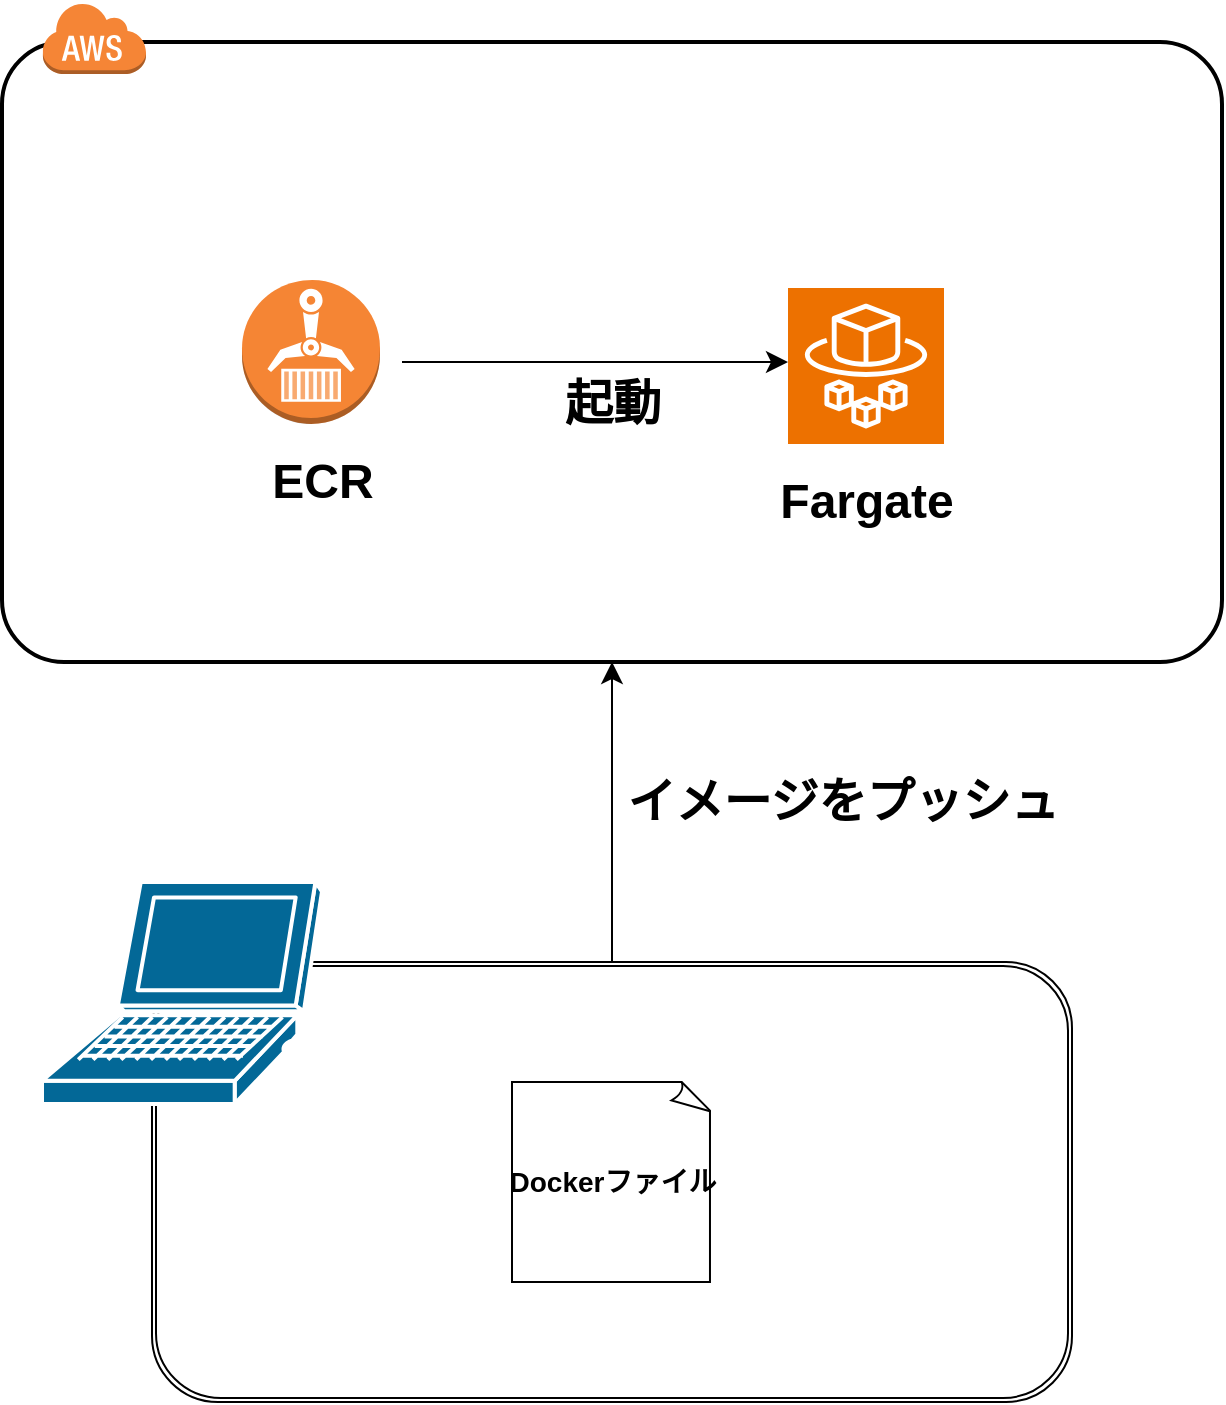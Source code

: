 <mxfile version="26.0.16">
  <diagram name="ページ1" id="OytOmrpAmZ5cVFtzc5cP">
    <mxGraphModel dx="1312" dy="996" grid="1" gridSize="10" guides="1" tooltips="1" connect="1" arrows="1" fold="1" page="1" pageScale="1" pageWidth="1169" pageHeight="827" math="0" shadow="0">
      <root>
        <mxCell id="0" />
        <mxCell id="1" parent="0" />
        <mxCell id="QPz7g_WARua-E5LlP3eX-6" value="" style="shape=ext;double=1;rounded=1;whiteSpace=wrap;html=1;" vertex="1" parent="1">
          <mxGeometry x="415" y="600" width="460" height="220" as="geometry" />
        </mxCell>
        <mxCell id="QPz7g_WARua-E5LlP3eX-1" value="" style="shape=mxgraph.cisco.computers_and_peripherals.laptop;html=1;pointerEvents=1;dashed=0;fillColor=#036897;strokeColor=#ffffff;strokeWidth=2;verticalLabelPosition=bottom;verticalAlign=top;align=center;outlineConnect=0;" vertex="1" parent="1">
          <mxGeometry x="360" y="560" width="140" height="111" as="geometry" />
        </mxCell>
        <mxCell id="QPz7g_WARua-E5LlP3eX-2" value="" style="whiteSpace=wrap;html=1;shape=mxgraph.basic.document" vertex="1" parent="1">
          <mxGeometry x="595" y="660" width="100" height="100" as="geometry" />
        </mxCell>
        <mxCell id="QPz7g_WARua-E5LlP3eX-3" value="" style="rounded=1;arcSize=10;dashed=0;fillColor=none;gradientColor=none;strokeWidth=2;" vertex="1" parent="1">
          <mxGeometry x="340" y="140" width="610" height="310" as="geometry" />
        </mxCell>
        <mxCell id="QPz7g_WARua-E5LlP3eX-4" value="" style="dashed=0;html=1;shape=mxgraph.aws3.cloud;fillColor=#F58536;gradientColor=none;dashed=0;" vertex="1" parent="1">
          <mxGeometry x="360" y="120" width="52" height="36" as="geometry" />
        </mxCell>
        <mxCell id="QPz7g_WARua-E5LlP3eX-7" value="" style="edgeStyle=segmentEdgeStyle;endArrow=classic;html=1;curved=0;rounded=0;endSize=8;startSize=8;" edge="1" parent="1" target="QPz7g_WARua-E5LlP3eX-3">
          <mxGeometry width="50" height="50" relative="1" as="geometry">
            <mxPoint x="630" y="600" as="sourcePoint" />
            <mxPoint x="680" y="550" as="targetPoint" />
          </mxGeometry>
        </mxCell>
        <mxCell id="QPz7g_WARua-E5LlP3eX-8" value="Dockerファイル" style="text;strokeColor=none;fillColor=none;html=1;fontSize=14;fontStyle=1;verticalAlign=middle;align=center;" vertex="1" parent="1">
          <mxGeometry x="610" y="705" width="70" height="10" as="geometry" />
        </mxCell>
        <mxCell id="QPz7g_WARua-E5LlP3eX-10" value="イメージをプッシュ" style="text;strokeColor=none;fillColor=none;html=1;fontSize=24;fontStyle=1;verticalAlign=middle;align=center;" vertex="1" parent="1">
          <mxGeometry x="710" y="500" width="100" height="40" as="geometry" />
        </mxCell>
        <mxCell id="QPz7g_WARua-E5LlP3eX-11" value="" style="outlineConnect=0;dashed=0;verticalLabelPosition=bottom;verticalAlign=top;align=center;html=1;shape=mxgraph.aws3.ecr;fillColor=#F58534;gradientColor=none;" vertex="1" parent="1">
          <mxGeometry x="460" y="259" width="69" height="72" as="geometry" />
        </mxCell>
        <mxCell id="QPz7g_WARua-E5LlP3eX-12" value="ECR" style="text;strokeColor=none;fillColor=none;html=1;fontSize=24;fontStyle=1;verticalAlign=middle;align=center;" vertex="1" parent="1">
          <mxGeometry x="450" y="340" width="100" height="40" as="geometry" />
        </mxCell>
        <mxCell id="QPz7g_WARua-E5LlP3eX-13" value="" style="sketch=0;points=[[0,0,0],[0.25,0,0],[0.5,0,0],[0.75,0,0],[1,0,0],[0,1,0],[0.25,1,0],[0.5,1,0],[0.75,1,0],[1,1,0],[0,0.25,0],[0,0.5,0],[0,0.75,0],[1,0.25,0],[1,0.5,0],[1,0.75,0]];outlineConnect=0;fontColor=#232F3E;fillColor=#ED7100;strokeColor=#ffffff;dashed=0;verticalLabelPosition=bottom;verticalAlign=top;align=center;html=1;fontSize=12;fontStyle=0;aspect=fixed;shape=mxgraph.aws4.resourceIcon;resIcon=mxgraph.aws4.fargate;" vertex="1" parent="1">
          <mxGeometry x="733" y="263" width="78" height="78" as="geometry" />
        </mxCell>
        <mxCell id="QPz7g_WARua-E5LlP3eX-14" value="Fargate" style="text;strokeColor=none;fillColor=none;html=1;fontSize=24;fontStyle=1;verticalAlign=middle;align=center;" vertex="1" parent="1">
          <mxGeometry x="722" y="350" width="100" height="40" as="geometry" />
        </mxCell>
        <mxCell id="QPz7g_WARua-E5LlP3eX-15" value="" style="edgeStyle=segmentEdgeStyle;endArrow=classic;html=1;curved=0;rounded=0;endSize=8;startSize=8;" edge="1" parent="1" target="QPz7g_WARua-E5LlP3eX-13">
          <mxGeometry width="50" height="50" relative="1" as="geometry">
            <mxPoint x="540" y="300" as="sourcePoint" />
            <mxPoint x="590" y="250" as="targetPoint" />
          </mxGeometry>
        </mxCell>
        <mxCell id="QPz7g_WARua-E5LlP3eX-16" value="起動" style="text;strokeColor=none;fillColor=none;html=1;fontSize=24;fontStyle=1;verticalAlign=middle;align=center;" vertex="1" parent="1">
          <mxGeometry x="595" y="301" width="100" height="40" as="geometry" />
        </mxCell>
      </root>
    </mxGraphModel>
  </diagram>
</mxfile>
